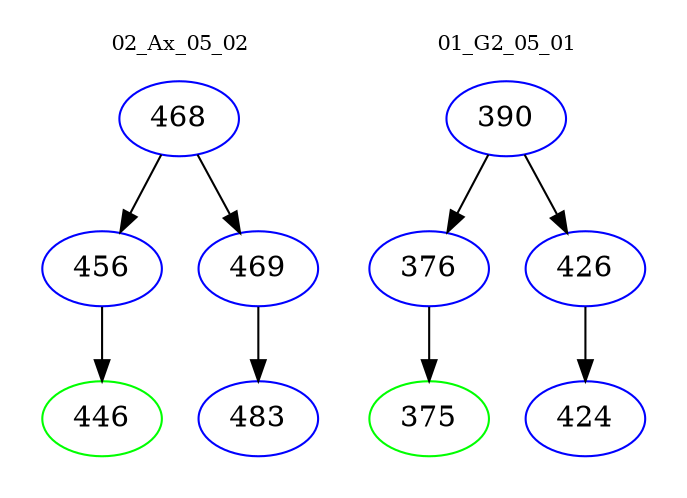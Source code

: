 digraph{
subgraph cluster_0 {
color = white
label = "02_Ax_05_02";
fontsize=10;
T0_468 [label="468", color="blue"]
T0_468 -> T0_456 [color="black"]
T0_456 [label="456", color="blue"]
T0_456 -> T0_446 [color="black"]
T0_446 [label="446", color="green"]
T0_468 -> T0_469 [color="black"]
T0_469 [label="469", color="blue"]
T0_469 -> T0_483 [color="black"]
T0_483 [label="483", color="blue"]
}
subgraph cluster_1 {
color = white
label = "01_G2_05_01";
fontsize=10;
T1_390 [label="390", color="blue"]
T1_390 -> T1_376 [color="black"]
T1_376 [label="376", color="blue"]
T1_376 -> T1_375 [color="black"]
T1_375 [label="375", color="green"]
T1_390 -> T1_426 [color="black"]
T1_426 [label="426", color="blue"]
T1_426 -> T1_424 [color="black"]
T1_424 [label="424", color="blue"]
}
}
